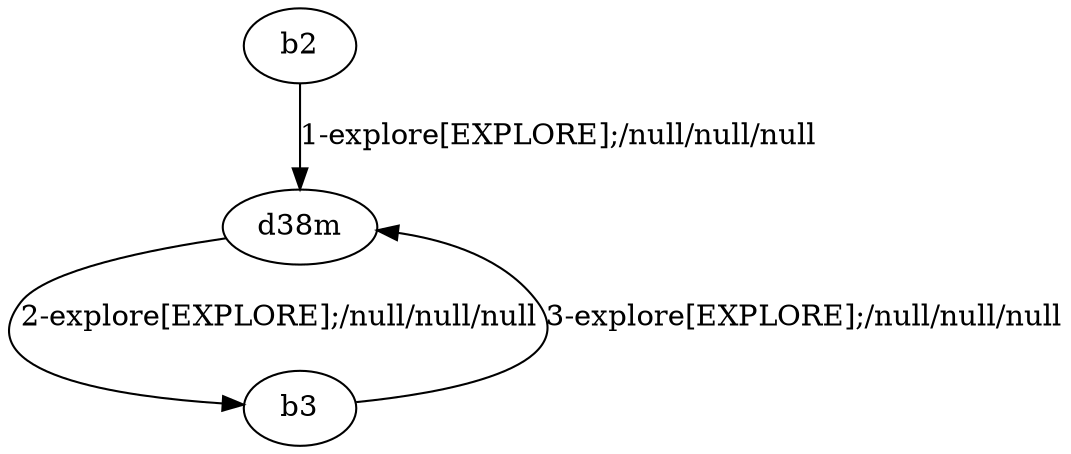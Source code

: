 # Total number of goals covered by this test: 1
# b3 --> d38m

digraph g {
"b2" -> "d38m" [label = "1-explore[EXPLORE];/null/null/null"];
"d38m" -> "b3" [label = "2-explore[EXPLORE];/null/null/null"];
"b3" -> "d38m" [label = "3-explore[EXPLORE];/null/null/null"];
}